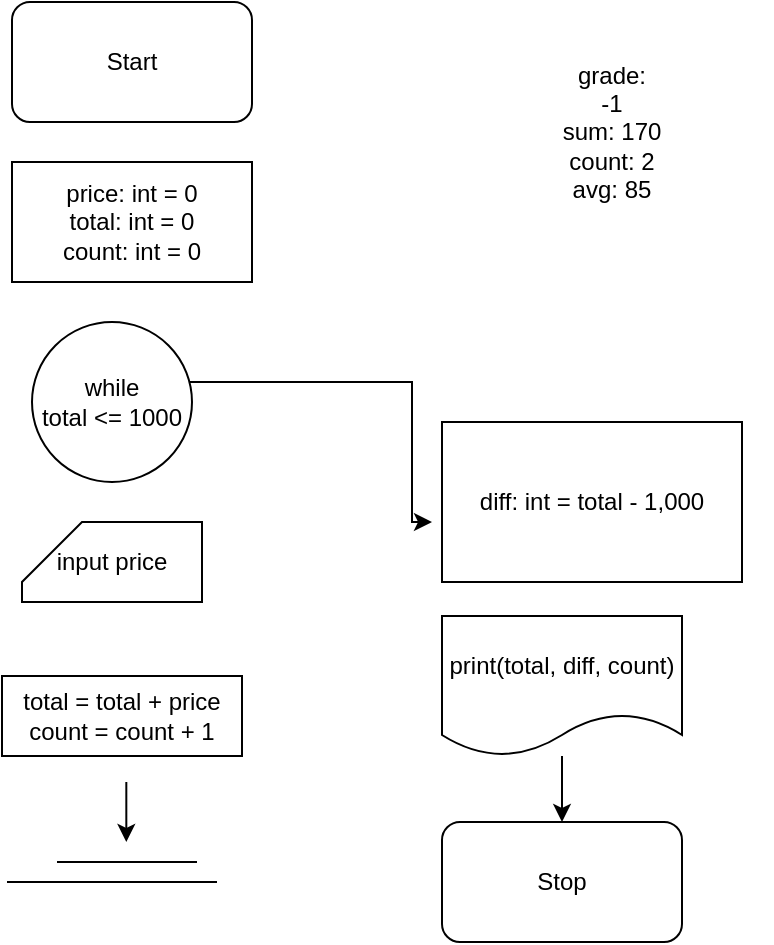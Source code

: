 <mxfile version="24.6.4" type="device">
  <diagram name="Page-1" id="w5ClZPRWRFvCxjPFkPrI">
    <mxGraphModel dx="1154" dy="532" grid="1" gridSize="10" guides="1" tooltips="1" connect="1" arrows="1" fold="1" page="1" pageScale="1" pageWidth="850" pageHeight="1100" math="0" shadow="0">
      <root>
        <mxCell id="0" />
        <mxCell id="1" parent="0" />
        <mxCell id="pscRUcZhTwgnnduImwL--1" value="Start" style="rounded=1;whiteSpace=wrap;html=1;" vertex="1" parent="1">
          <mxGeometry x="140" y="50" width="120" height="60" as="geometry" />
        </mxCell>
        <mxCell id="pscRUcZhTwgnnduImwL--2" value="Stop" style="rounded=1;whiteSpace=wrap;html=1;" vertex="1" parent="1">
          <mxGeometry x="355" y="460" width="120" height="60" as="geometry" />
        </mxCell>
        <mxCell id="pscRUcZhTwgnnduImwL--3" value="price: int = 0&lt;div&gt;total: int = 0&lt;/div&gt;&lt;div&gt;count: int = 0&lt;/div&gt;" style="rounded=0;whiteSpace=wrap;html=1;" vertex="1" parent="1">
          <mxGeometry x="140" y="130" width="120" height="60" as="geometry" />
        </mxCell>
        <mxCell id="pscRUcZhTwgnnduImwL--18" style="edgeStyle=orthogonalEdgeStyle;rounded=0;orthogonalLoop=1;jettySize=auto;html=1;" edge="1" parent="1" source="pscRUcZhTwgnnduImwL--13">
          <mxGeometry relative="1" as="geometry">
            <mxPoint x="350" y="310" as="targetPoint" />
            <Array as="points">
              <mxPoint x="340" y="240" />
              <mxPoint x="340" y="310" />
            </Array>
          </mxGeometry>
        </mxCell>
        <mxCell id="pscRUcZhTwgnnduImwL--13" value="while&lt;div&gt;total &amp;lt;= 1000&lt;/div&gt;" style="ellipse;whiteSpace=wrap;html=1;aspect=fixed;" vertex="1" parent="1">
          <mxGeometry x="150" y="210" width="80" height="80" as="geometry" />
        </mxCell>
        <mxCell id="pscRUcZhTwgnnduImwL--14" value="" style="endArrow=none;html=1;rounded=0;" edge="1" parent="1">
          <mxGeometry width="50" height="50" relative="1" as="geometry">
            <mxPoint x="162.5" y="480.0" as="sourcePoint" />
            <mxPoint x="232.5" y="480.0" as="targetPoint" />
          </mxGeometry>
        </mxCell>
        <mxCell id="pscRUcZhTwgnnduImwL--15" value="" style="endArrow=none;html=1;rounded=0;" edge="1" parent="1">
          <mxGeometry width="50" height="50" relative="1" as="geometry">
            <mxPoint x="137.5" y="490.0" as="sourcePoint" />
            <mxPoint x="242.5" y="490.0" as="targetPoint" />
          </mxGeometry>
        </mxCell>
        <mxCell id="pscRUcZhTwgnnduImwL--16" value="" style="endArrow=classic;html=1;rounded=0;" edge="1" parent="1">
          <mxGeometry width="50" height="50" relative="1" as="geometry">
            <mxPoint x="197.16" y="440" as="sourcePoint" />
            <mxPoint x="197.16" y="470" as="targetPoint" />
          </mxGeometry>
        </mxCell>
        <mxCell id="pscRUcZhTwgnnduImwL--20" value="" style="edgeStyle=orthogonalEdgeStyle;rounded=0;orthogonalLoop=1;jettySize=auto;html=1;" edge="1" parent="1" source="pscRUcZhTwgnnduImwL--19" target="pscRUcZhTwgnnduImwL--2">
          <mxGeometry relative="1" as="geometry" />
        </mxCell>
        <mxCell id="pscRUcZhTwgnnduImwL--19" value="print(total, diff, count)" style="shape=document;whiteSpace=wrap;html=1;boundedLbl=1;" vertex="1" parent="1">
          <mxGeometry x="355" y="357" width="120" height="70" as="geometry" />
        </mxCell>
        <mxCell id="pscRUcZhTwgnnduImwL--21" value="grade:&lt;div&gt;-1&lt;/div&gt;&lt;div&gt;sum: 170&lt;/div&gt;&lt;div&gt;count: 2&lt;/div&gt;&lt;div&gt;avg: 85&lt;/div&gt;" style="text;html=1;align=center;verticalAlign=middle;whiteSpace=wrap;rounded=0;" vertex="1" parent="1">
          <mxGeometry x="360" y="70" width="160" height="90" as="geometry" />
        </mxCell>
        <mxCell id="pscRUcZhTwgnnduImwL--23" value="input price" style="shape=card;whiteSpace=wrap;html=1;" vertex="1" parent="1">
          <mxGeometry x="145" y="310" width="90" height="40" as="geometry" />
        </mxCell>
        <mxCell id="pscRUcZhTwgnnduImwL--24" value="diff: int = total - 1,000" style="rounded=0;whiteSpace=wrap;html=1;" vertex="1" parent="1">
          <mxGeometry x="355" y="260" width="150" height="80" as="geometry" />
        </mxCell>
        <mxCell id="pscRUcZhTwgnnduImwL--25" value="total = total + price&lt;div&gt;count = count + 1&lt;/div&gt;" style="rounded=0;whiteSpace=wrap;html=1;" vertex="1" parent="1">
          <mxGeometry x="135" y="387" width="120" height="40" as="geometry" />
        </mxCell>
      </root>
    </mxGraphModel>
  </diagram>
</mxfile>
